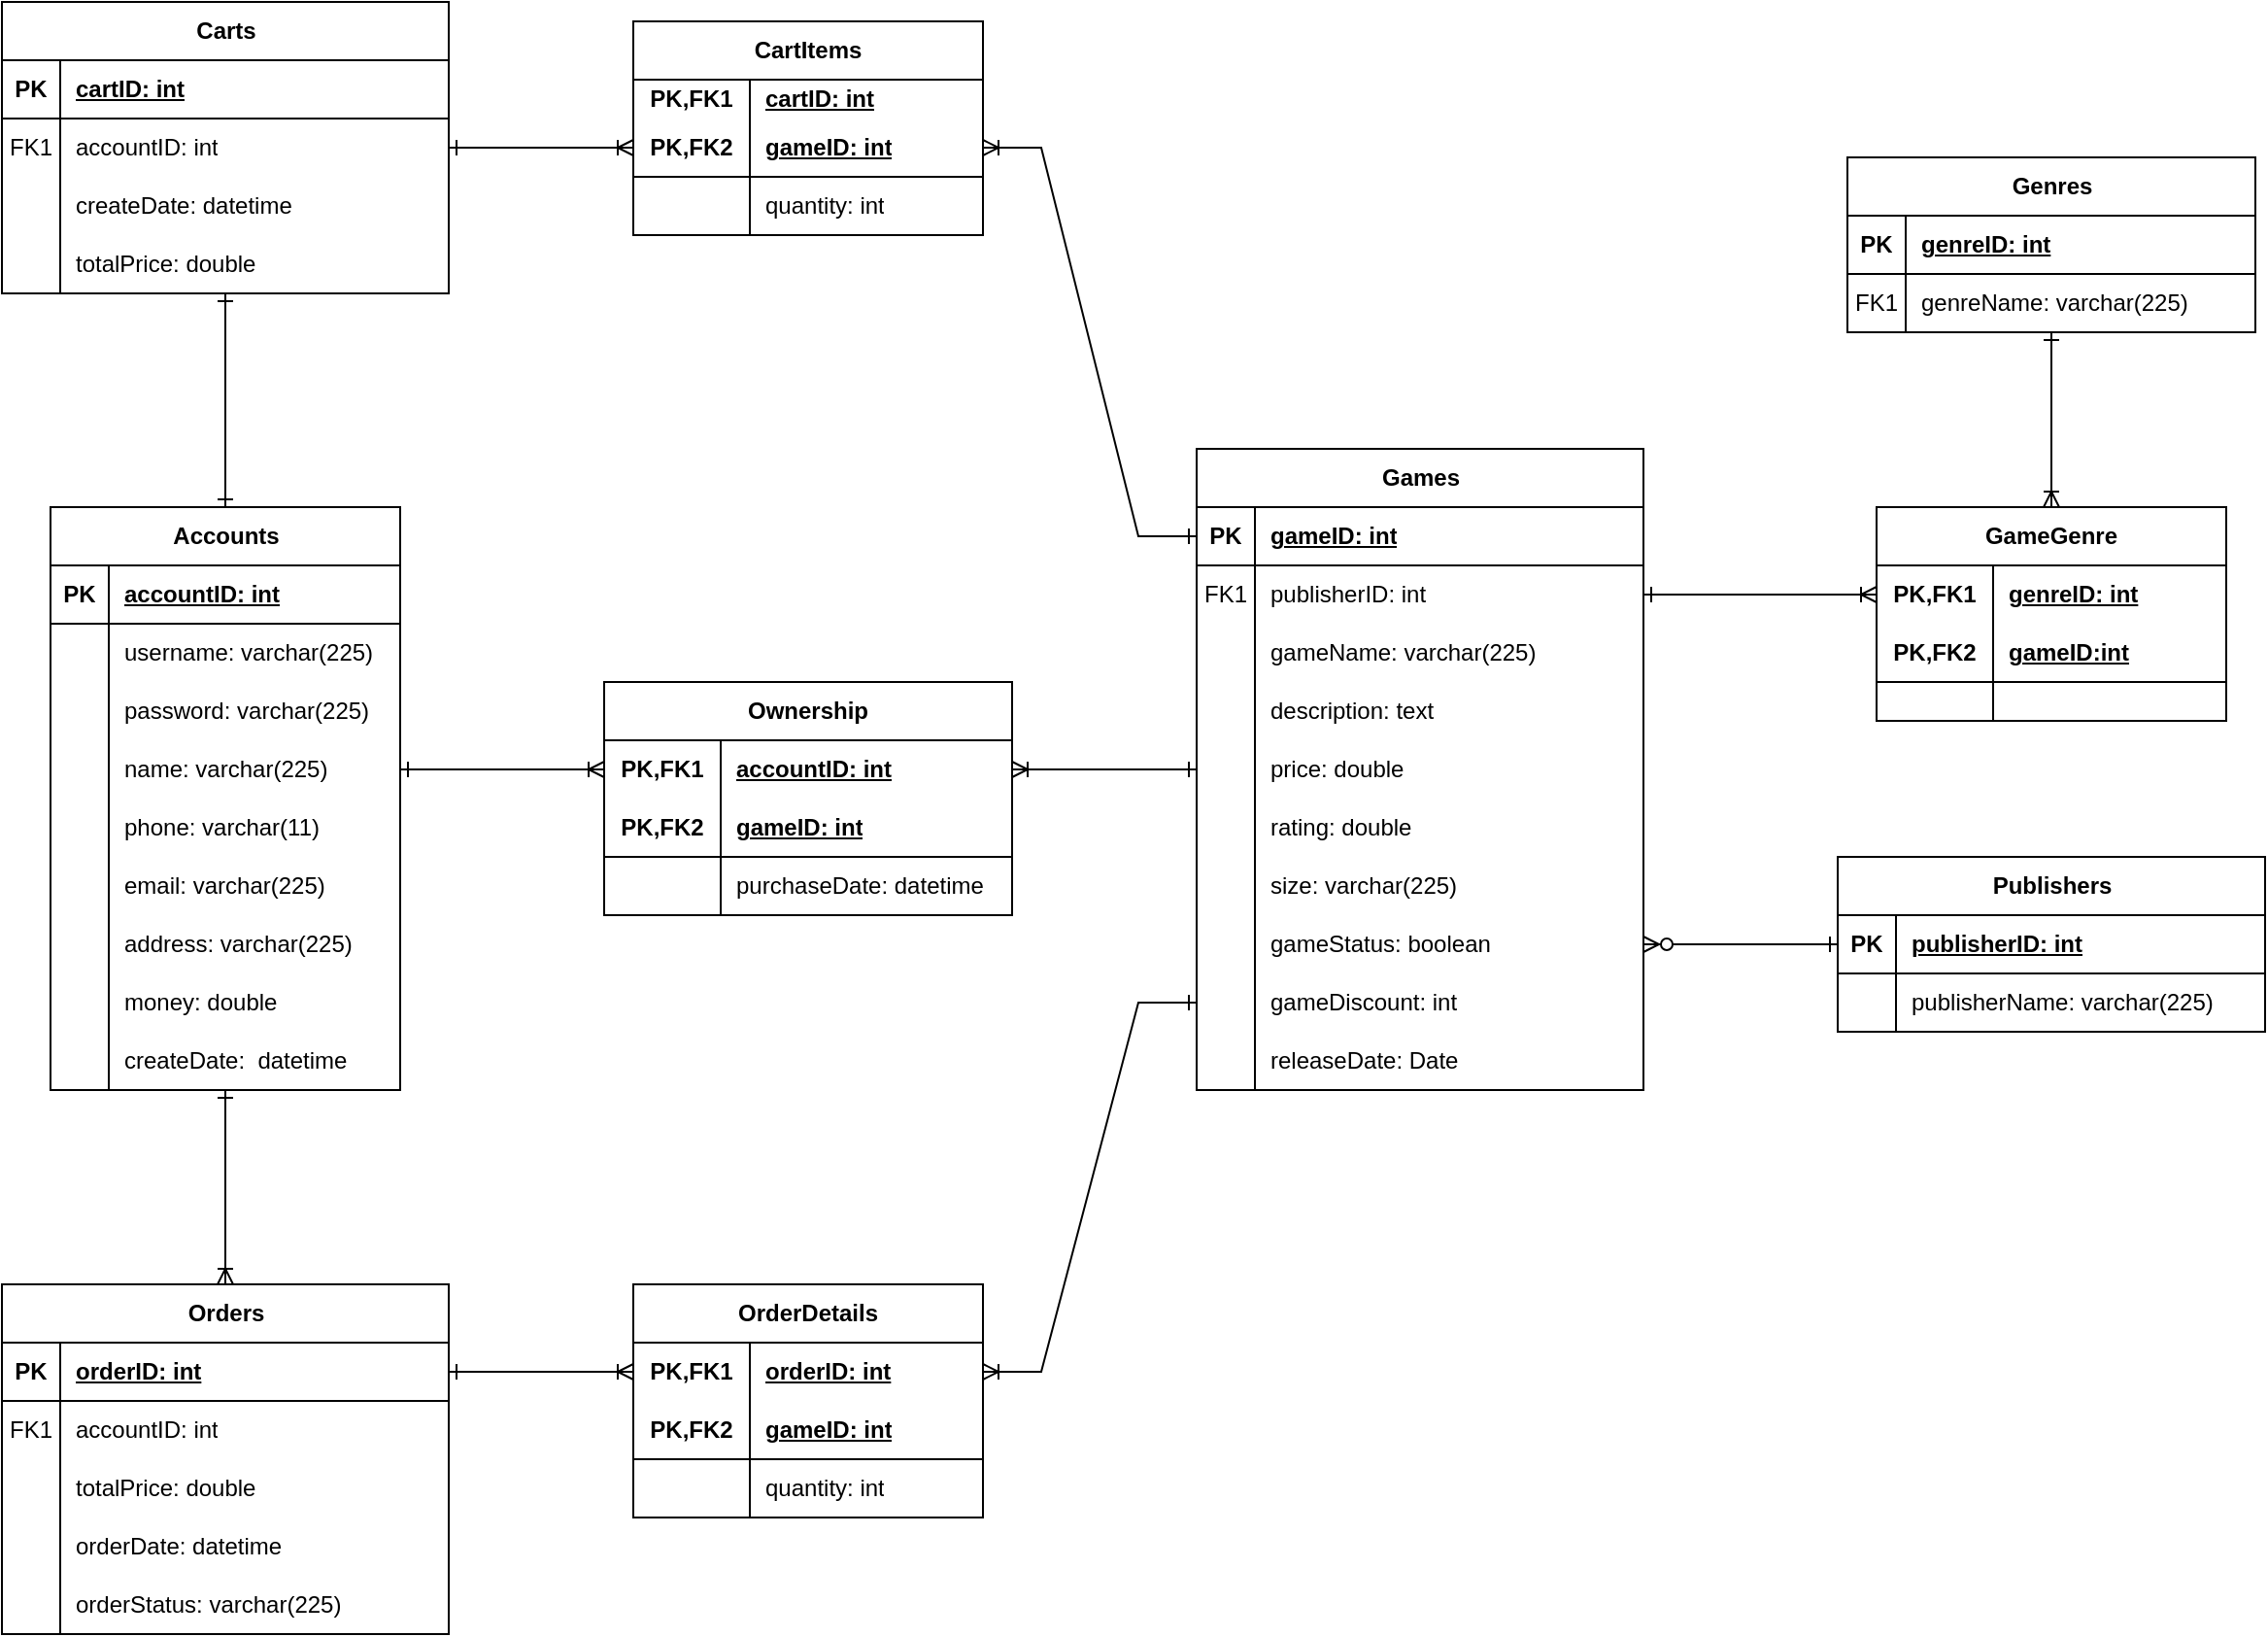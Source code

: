 <mxfile version="21.6.1" type="device">
  <diagram name="Page-1" id="ymamijG1H2zUphEsRwEc">
    <mxGraphModel dx="1548" dy="894" grid="1" gridSize="10" guides="1" tooltips="1" connect="1" arrows="1" fold="1" page="1" pageScale="1" pageWidth="1169" pageHeight="1654" math="0" shadow="0">
      <root>
        <mxCell id="0" />
        <mxCell id="1" parent="0" />
        <mxCell id="Oe0371s_DbOlGVlfWax1-1" value="Accounts" style="shape=table;startSize=30;container=1;collapsible=1;childLayout=tableLayout;fixedRows=1;rowLines=0;fontStyle=1;align=center;resizeLast=1;html=1;" vertex="1" parent="1">
          <mxGeometry x="27" y="667" width="180" height="300" as="geometry" />
        </mxCell>
        <mxCell id="Oe0371s_DbOlGVlfWax1-2" value="" style="shape=tableRow;horizontal=0;startSize=0;swimlaneHead=0;swimlaneBody=0;fillColor=none;collapsible=0;dropTarget=0;points=[[0,0.5],[1,0.5]];portConstraint=eastwest;top=0;left=0;right=0;bottom=1;" vertex="1" parent="Oe0371s_DbOlGVlfWax1-1">
          <mxGeometry y="30" width="180" height="30" as="geometry" />
        </mxCell>
        <mxCell id="Oe0371s_DbOlGVlfWax1-3" value="PK" style="shape=partialRectangle;connectable=0;fillColor=none;top=0;left=0;bottom=0;right=0;fontStyle=1;overflow=hidden;whiteSpace=wrap;html=1;" vertex="1" parent="Oe0371s_DbOlGVlfWax1-2">
          <mxGeometry width="30" height="30" as="geometry">
            <mxRectangle width="30" height="30" as="alternateBounds" />
          </mxGeometry>
        </mxCell>
        <mxCell id="Oe0371s_DbOlGVlfWax1-4" value="accountID: int" style="shape=partialRectangle;connectable=0;fillColor=none;top=0;left=0;bottom=0;right=0;align=left;spacingLeft=6;fontStyle=5;overflow=hidden;whiteSpace=wrap;html=1;" vertex="1" parent="Oe0371s_DbOlGVlfWax1-2">
          <mxGeometry x="30" width="150" height="30" as="geometry">
            <mxRectangle width="150" height="30" as="alternateBounds" />
          </mxGeometry>
        </mxCell>
        <mxCell id="Oe0371s_DbOlGVlfWax1-5" value="" style="shape=tableRow;horizontal=0;startSize=0;swimlaneHead=0;swimlaneBody=0;fillColor=none;collapsible=0;dropTarget=0;points=[[0,0.5],[1,0.5]];portConstraint=eastwest;top=0;left=0;right=0;bottom=0;" vertex="1" parent="Oe0371s_DbOlGVlfWax1-1">
          <mxGeometry y="60" width="180" height="30" as="geometry" />
        </mxCell>
        <mxCell id="Oe0371s_DbOlGVlfWax1-6" value="" style="shape=partialRectangle;connectable=0;fillColor=none;top=0;left=0;bottom=0;right=0;editable=1;overflow=hidden;whiteSpace=wrap;html=1;" vertex="1" parent="Oe0371s_DbOlGVlfWax1-5">
          <mxGeometry width="30" height="30" as="geometry">
            <mxRectangle width="30" height="30" as="alternateBounds" />
          </mxGeometry>
        </mxCell>
        <mxCell id="Oe0371s_DbOlGVlfWax1-7" value="username: varchar(225)" style="shape=partialRectangle;connectable=0;fillColor=none;top=0;left=0;bottom=0;right=0;align=left;spacingLeft=6;overflow=hidden;whiteSpace=wrap;html=1;" vertex="1" parent="Oe0371s_DbOlGVlfWax1-5">
          <mxGeometry x="30" width="150" height="30" as="geometry">
            <mxRectangle width="150" height="30" as="alternateBounds" />
          </mxGeometry>
        </mxCell>
        <mxCell id="Oe0371s_DbOlGVlfWax1-8" value="" style="shape=tableRow;horizontal=0;startSize=0;swimlaneHead=0;swimlaneBody=0;fillColor=none;collapsible=0;dropTarget=0;points=[[0,0.5],[1,0.5]];portConstraint=eastwest;top=0;left=0;right=0;bottom=0;" vertex="1" parent="Oe0371s_DbOlGVlfWax1-1">
          <mxGeometry y="90" width="180" height="30" as="geometry" />
        </mxCell>
        <mxCell id="Oe0371s_DbOlGVlfWax1-9" value="" style="shape=partialRectangle;connectable=0;fillColor=none;top=0;left=0;bottom=0;right=0;editable=1;overflow=hidden;whiteSpace=wrap;html=1;" vertex="1" parent="Oe0371s_DbOlGVlfWax1-8">
          <mxGeometry width="30" height="30" as="geometry">
            <mxRectangle width="30" height="30" as="alternateBounds" />
          </mxGeometry>
        </mxCell>
        <mxCell id="Oe0371s_DbOlGVlfWax1-10" value="password: varchar(225)" style="shape=partialRectangle;connectable=0;fillColor=none;top=0;left=0;bottom=0;right=0;align=left;spacingLeft=6;overflow=hidden;whiteSpace=wrap;html=1;" vertex="1" parent="Oe0371s_DbOlGVlfWax1-8">
          <mxGeometry x="30" width="150" height="30" as="geometry">
            <mxRectangle width="150" height="30" as="alternateBounds" />
          </mxGeometry>
        </mxCell>
        <mxCell id="Oe0371s_DbOlGVlfWax1-11" value="" style="shape=tableRow;horizontal=0;startSize=0;swimlaneHead=0;swimlaneBody=0;fillColor=none;collapsible=0;dropTarget=0;points=[[0,0.5],[1,0.5]];portConstraint=eastwest;top=0;left=0;right=0;bottom=0;" vertex="1" parent="Oe0371s_DbOlGVlfWax1-1">
          <mxGeometry y="120" width="180" height="30" as="geometry" />
        </mxCell>
        <mxCell id="Oe0371s_DbOlGVlfWax1-12" value="" style="shape=partialRectangle;connectable=0;fillColor=none;top=0;left=0;bottom=0;right=0;editable=1;overflow=hidden;whiteSpace=wrap;html=1;" vertex="1" parent="Oe0371s_DbOlGVlfWax1-11">
          <mxGeometry width="30" height="30" as="geometry">
            <mxRectangle width="30" height="30" as="alternateBounds" />
          </mxGeometry>
        </mxCell>
        <mxCell id="Oe0371s_DbOlGVlfWax1-13" value="name: varchar(225)" style="shape=partialRectangle;connectable=0;fillColor=none;top=0;left=0;bottom=0;right=0;align=left;spacingLeft=6;overflow=hidden;whiteSpace=wrap;html=1;" vertex="1" parent="Oe0371s_DbOlGVlfWax1-11">
          <mxGeometry x="30" width="150" height="30" as="geometry">
            <mxRectangle width="150" height="30" as="alternateBounds" />
          </mxGeometry>
        </mxCell>
        <mxCell id="Oe0371s_DbOlGVlfWax1-14" value="" style="shape=tableRow;horizontal=0;startSize=0;swimlaneHead=0;swimlaneBody=0;fillColor=none;collapsible=0;dropTarget=0;points=[[0,0.5],[1,0.5]];portConstraint=eastwest;top=0;left=0;right=0;bottom=0;" vertex="1" parent="Oe0371s_DbOlGVlfWax1-1">
          <mxGeometry y="150" width="180" height="30" as="geometry" />
        </mxCell>
        <mxCell id="Oe0371s_DbOlGVlfWax1-15" value="" style="shape=partialRectangle;connectable=0;fillColor=none;top=0;left=0;bottom=0;right=0;editable=1;overflow=hidden;whiteSpace=wrap;html=1;" vertex="1" parent="Oe0371s_DbOlGVlfWax1-14">
          <mxGeometry width="30" height="30" as="geometry">
            <mxRectangle width="30" height="30" as="alternateBounds" />
          </mxGeometry>
        </mxCell>
        <mxCell id="Oe0371s_DbOlGVlfWax1-16" value="phone: varchar(11)" style="shape=partialRectangle;connectable=0;fillColor=none;top=0;left=0;bottom=0;right=0;align=left;spacingLeft=6;overflow=hidden;whiteSpace=wrap;html=1;" vertex="1" parent="Oe0371s_DbOlGVlfWax1-14">
          <mxGeometry x="30" width="150" height="30" as="geometry">
            <mxRectangle width="150" height="30" as="alternateBounds" />
          </mxGeometry>
        </mxCell>
        <mxCell id="Oe0371s_DbOlGVlfWax1-17" value="" style="shape=tableRow;horizontal=0;startSize=0;swimlaneHead=0;swimlaneBody=0;fillColor=none;collapsible=0;dropTarget=0;points=[[0,0.5],[1,0.5]];portConstraint=eastwest;top=0;left=0;right=0;bottom=0;" vertex="1" parent="Oe0371s_DbOlGVlfWax1-1">
          <mxGeometry y="180" width="180" height="30" as="geometry" />
        </mxCell>
        <mxCell id="Oe0371s_DbOlGVlfWax1-18" value="" style="shape=partialRectangle;connectable=0;fillColor=none;top=0;left=0;bottom=0;right=0;editable=1;overflow=hidden;whiteSpace=wrap;html=1;" vertex="1" parent="Oe0371s_DbOlGVlfWax1-17">
          <mxGeometry width="30" height="30" as="geometry">
            <mxRectangle width="30" height="30" as="alternateBounds" />
          </mxGeometry>
        </mxCell>
        <mxCell id="Oe0371s_DbOlGVlfWax1-19" value="email: varchar(225)" style="shape=partialRectangle;connectable=0;fillColor=none;top=0;left=0;bottom=0;right=0;align=left;spacingLeft=6;overflow=hidden;whiteSpace=wrap;html=1;" vertex="1" parent="Oe0371s_DbOlGVlfWax1-17">
          <mxGeometry x="30" width="150" height="30" as="geometry">
            <mxRectangle width="150" height="30" as="alternateBounds" />
          </mxGeometry>
        </mxCell>
        <mxCell id="Oe0371s_DbOlGVlfWax1-20" value="" style="shape=tableRow;horizontal=0;startSize=0;swimlaneHead=0;swimlaneBody=0;fillColor=none;collapsible=0;dropTarget=0;points=[[0,0.5],[1,0.5]];portConstraint=eastwest;top=0;left=0;right=0;bottom=0;" vertex="1" parent="Oe0371s_DbOlGVlfWax1-1">
          <mxGeometry y="210" width="180" height="30" as="geometry" />
        </mxCell>
        <mxCell id="Oe0371s_DbOlGVlfWax1-21" value="" style="shape=partialRectangle;connectable=0;fillColor=none;top=0;left=0;bottom=0;right=0;editable=1;overflow=hidden;whiteSpace=wrap;html=1;" vertex="1" parent="Oe0371s_DbOlGVlfWax1-20">
          <mxGeometry width="30" height="30" as="geometry">
            <mxRectangle width="30" height="30" as="alternateBounds" />
          </mxGeometry>
        </mxCell>
        <mxCell id="Oe0371s_DbOlGVlfWax1-22" value="address: varchar(225)" style="shape=partialRectangle;connectable=0;fillColor=none;top=0;left=0;bottom=0;right=0;align=left;spacingLeft=6;overflow=hidden;whiteSpace=wrap;html=1;" vertex="1" parent="Oe0371s_DbOlGVlfWax1-20">
          <mxGeometry x="30" width="150" height="30" as="geometry">
            <mxRectangle width="150" height="30" as="alternateBounds" />
          </mxGeometry>
        </mxCell>
        <mxCell id="Oe0371s_DbOlGVlfWax1-23" value="" style="shape=tableRow;horizontal=0;startSize=0;swimlaneHead=0;swimlaneBody=0;fillColor=none;collapsible=0;dropTarget=0;points=[[0,0.5],[1,0.5]];portConstraint=eastwest;top=0;left=0;right=0;bottom=0;" vertex="1" parent="Oe0371s_DbOlGVlfWax1-1">
          <mxGeometry y="240" width="180" height="30" as="geometry" />
        </mxCell>
        <mxCell id="Oe0371s_DbOlGVlfWax1-24" value="" style="shape=partialRectangle;connectable=0;fillColor=none;top=0;left=0;bottom=0;right=0;editable=1;overflow=hidden;whiteSpace=wrap;html=1;" vertex="1" parent="Oe0371s_DbOlGVlfWax1-23">
          <mxGeometry width="30" height="30" as="geometry">
            <mxRectangle width="30" height="30" as="alternateBounds" />
          </mxGeometry>
        </mxCell>
        <mxCell id="Oe0371s_DbOlGVlfWax1-25" value="money: double" style="shape=partialRectangle;connectable=0;fillColor=none;top=0;left=0;bottom=0;right=0;align=left;spacingLeft=6;overflow=hidden;whiteSpace=wrap;html=1;" vertex="1" parent="Oe0371s_DbOlGVlfWax1-23">
          <mxGeometry x="30" width="150" height="30" as="geometry">
            <mxRectangle width="150" height="30" as="alternateBounds" />
          </mxGeometry>
        </mxCell>
        <mxCell id="Oe0371s_DbOlGVlfWax1-26" value="" style="shape=tableRow;horizontal=0;startSize=0;swimlaneHead=0;swimlaneBody=0;fillColor=none;collapsible=0;dropTarget=0;points=[[0,0.5],[1,0.5]];portConstraint=eastwest;top=0;left=0;right=0;bottom=0;" vertex="1" parent="Oe0371s_DbOlGVlfWax1-1">
          <mxGeometry y="270" width="180" height="30" as="geometry" />
        </mxCell>
        <mxCell id="Oe0371s_DbOlGVlfWax1-27" value="" style="shape=partialRectangle;connectable=0;fillColor=none;top=0;left=0;bottom=0;right=0;editable=1;overflow=hidden;whiteSpace=wrap;html=1;" vertex="1" parent="Oe0371s_DbOlGVlfWax1-26">
          <mxGeometry width="30" height="30" as="geometry">
            <mxRectangle width="30" height="30" as="alternateBounds" />
          </mxGeometry>
        </mxCell>
        <mxCell id="Oe0371s_DbOlGVlfWax1-28" value="createDate:&amp;nbsp; datetime" style="shape=partialRectangle;connectable=0;fillColor=none;top=0;left=0;bottom=0;right=0;align=left;spacingLeft=6;overflow=hidden;whiteSpace=wrap;html=1;" vertex="1" parent="Oe0371s_DbOlGVlfWax1-26">
          <mxGeometry x="30" width="150" height="30" as="geometry">
            <mxRectangle width="150" height="30" as="alternateBounds" />
          </mxGeometry>
        </mxCell>
        <mxCell id="Oe0371s_DbOlGVlfWax1-29" value="Orders" style="shape=table;startSize=30;container=1;collapsible=1;childLayout=tableLayout;fixedRows=1;rowLines=0;fontStyle=1;align=center;resizeLast=1;html=1;" vertex="1" parent="1">
          <mxGeometry x="2" y="1067" width="230" height="180" as="geometry" />
        </mxCell>
        <mxCell id="Oe0371s_DbOlGVlfWax1-30" value="" style="shape=tableRow;horizontal=0;startSize=0;swimlaneHead=0;swimlaneBody=0;fillColor=none;collapsible=0;dropTarget=0;points=[[0,0.5],[1,0.5]];portConstraint=eastwest;top=0;left=0;right=0;bottom=1;" vertex="1" parent="Oe0371s_DbOlGVlfWax1-29">
          <mxGeometry y="30" width="230" height="30" as="geometry" />
        </mxCell>
        <mxCell id="Oe0371s_DbOlGVlfWax1-31" value="PK" style="shape=partialRectangle;connectable=0;fillColor=none;top=0;left=0;bottom=0;right=0;fontStyle=1;overflow=hidden;whiteSpace=wrap;html=1;" vertex="1" parent="Oe0371s_DbOlGVlfWax1-30">
          <mxGeometry width="30" height="30" as="geometry">
            <mxRectangle width="30" height="30" as="alternateBounds" />
          </mxGeometry>
        </mxCell>
        <mxCell id="Oe0371s_DbOlGVlfWax1-32" value="orderID: int" style="shape=partialRectangle;connectable=0;fillColor=none;top=0;left=0;bottom=0;right=0;align=left;spacingLeft=6;fontStyle=5;overflow=hidden;whiteSpace=wrap;html=1;" vertex="1" parent="Oe0371s_DbOlGVlfWax1-30">
          <mxGeometry x="30" width="200" height="30" as="geometry">
            <mxRectangle width="200" height="30" as="alternateBounds" />
          </mxGeometry>
        </mxCell>
        <mxCell id="Oe0371s_DbOlGVlfWax1-33" value="" style="shape=tableRow;horizontal=0;startSize=0;swimlaneHead=0;swimlaneBody=0;fillColor=none;collapsible=0;dropTarget=0;points=[[0,0.5],[1,0.5]];portConstraint=eastwest;top=0;left=0;right=0;bottom=0;" vertex="1" parent="Oe0371s_DbOlGVlfWax1-29">
          <mxGeometry y="60" width="230" height="30" as="geometry" />
        </mxCell>
        <mxCell id="Oe0371s_DbOlGVlfWax1-34" value="FK1" style="shape=partialRectangle;connectable=0;fillColor=none;top=0;left=0;bottom=0;right=0;editable=1;overflow=hidden;whiteSpace=wrap;html=1;" vertex="1" parent="Oe0371s_DbOlGVlfWax1-33">
          <mxGeometry width="30" height="30" as="geometry">
            <mxRectangle width="30" height="30" as="alternateBounds" />
          </mxGeometry>
        </mxCell>
        <mxCell id="Oe0371s_DbOlGVlfWax1-35" value="accountID: int" style="shape=partialRectangle;connectable=0;fillColor=none;top=0;left=0;bottom=0;right=0;align=left;spacingLeft=6;overflow=hidden;whiteSpace=wrap;html=1;" vertex="1" parent="Oe0371s_DbOlGVlfWax1-33">
          <mxGeometry x="30" width="200" height="30" as="geometry">
            <mxRectangle width="200" height="30" as="alternateBounds" />
          </mxGeometry>
        </mxCell>
        <mxCell id="Oe0371s_DbOlGVlfWax1-36" value="" style="shape=tableRow;horizontal=0;startSize=0;swimlaneHead=0;swimlaneBody=0;fillColor=none;collapsible=0;dropTarget=0;points=[[0,0.5],[1,0.5]];portConstraint=eastwest;top=0;left=0;right=0;bottom=0;" vertex="1" parent="Oe0371s_DbOlGVlfWax1-29">
          <mxGeometry y="90" width="230" height="30" as="geometry" />
        </mxCell>
        <mxCell id="Oe0371s_DbOlGVlfWax1-37" value="" style="shape=partialRectangle;connectable=0;fillColor=none;top=0;left=0;bottom=0;right=0;editable=1;overflow=hidden;whiteSpace=wrap;html=1;" vertex="1" parent="Oe0371s_DbOlGVlfWax1-36">
          <mxGeometry width="30" height="30" as="geometry">
            <mxRectangle width="30" height="30" as="alternateBounds" />
          </mxGeometry>
        </mxCell>
        <mxCell id="Oe0371s_DbOlGVlfWax1-38" value="totalPrice: double" style="shape=partialRectangle;connectable=0;fillColor=none;top=0;left=0;bottom=0;right=0;align=left;spacingLeft=6;overflow=hidden;whiteSpace=wrap;html=1;" vertex="1" parent="Oe0371s_DbOlGVlfWax1-36">
          <mxGeometry x="30" width="200" height="30" as="geometry">
            <mxRectangle width="200" height="30" as="alternateBounds" />
          </mxGeometry>
        </mxCell>
        <mxCell id="Oe0371s_DbOlGVlfWax1-39" value="" style="shape=tableRow;horizontal=0;startSize=0;swimlaneHead=0;swimlaneBody=0;fillColor=none;collapsible=0;dropTarget=0;points=[[0,0.5],[1,0.5]];portConstraint=eastwest;top=0;left=0;right=0;bottom=0;" vertex="1" parent="Oe0371s_DbOlGVlfWax1-29">
          <mxGeometry y="120" width="230" height="30" as="geometry" />
        </mxCell>
        <mxCell id="Oe0371s_DbOlGVlfWax1-40" value="" style="shape=partialRectangle;connectable=0;fillColor=none;top=0;left=0;bottom=0;right=0;editable=1;overflow=hidden;whiteSpace=wrap;html=1;" vertex="1" parent="Oe0371s_DbOlGVlfWax1-39">
          <mxGeometry width="30" height="30" as="geometry">
            <mxRectangle width="30" height="30" as="alternateBounds" />
          </mxGeometry>
        </mxCell>
        <mxCell id="Oe0371s_DbOlGVlfWax1-41" value="orderDate: datetime" style="shape=partialRectangle;connectable=0;fillColor=none;top=0;left=0;bottom=0;right=0;align=left;spacingLeft=6;overflow=hidden;whiteSpace=wrap;html=1;" vertex="1" parent="Oe0371s_DbOlGVlfWax1-39">
          <mxGeometry x="30" width="200" height="30" as="geometry">
            <mxRectangle width="200" height="30" as="alternateBounds" />
          </mxGeometry>
        </mxCell>
        <mxCell id="Oe0371s_DbOlGVlfWax1-42" value="" style="shape=tableRow;horizontal=0;startSize=0;swimlaneHead=0;swimlaneBody=0;fillColor=none;collapsible=0;dropTarget=0;points=[[0,0.5],[1,0.5]];portConstraint=eastwest;top=0;left=0;right=0;bottom=0;" vertex="1" parent="Oe0371s_DbOlGVlfWax1-29">
          <mxGeometry y="150" width="230" height="30" as="geometry" />
        </mxCell>
        <mxCell id="Oe0371s_DbOlGVlfWax1-43" value="" style="shape=partialRectangle;connectable=0;fillColor=none;top=0;left=0;bottom=0;right=0;editable=1;overflow=hidden;whiteSpace=wrap;html=1;" vertex="1" parent="Oe0371s_DbOlGVlfWax1-42">
          <mxGeometry width="30" height="30" as="geometry">
            <mxRectangle width="30" height="30" as="alternateBounds" />
          </mxGeometry>
        </mxCell>
        <mxCell id="Oe0371s_DbOlGVlfWax1-44" value="orderStatus: varchar(225)" style="shape=partialRectangle;connectable=0;fillColor=none;top=0;left=0;bottom=0;right=0;align=left;spacingLeft=6;overflow=hidden;whiteSpace=wrap;html=1;" vertex="1" parent="Oe0371s_DbOlGVlfWax1-42">
          <mxGeometry x="30" width="200" height="30" as="geometry">
            <mxRectangle width="200" height="30" as="alternateBounds" />
          </mxGeometry>
        </mxCell>
        <mxCell id="Oe0371s_DbOlGVlfWax1-45" value="Games" style="shape=table;startSize=30;container=1;collapsible=1;childLayout=tableLayout;fixedRows=1;rowLines=0;fontStyle=1;align=center;resizeLast=1;html=1;" vertex="1" parent="1">
          <mxGeometry x="617" y="637" width="230" height="330" as="geometry" />
        </mxCell>
        <mxCell id="Oe0371s_DbOlGVlfWax1-46" value="" style="shape=tableRow;horizontal=0;startSize=0;swimlaneHead=0;swimlaneBody=0;fillColor=none;collapsible=0;dropTarget=0;points=[[0,0.5],[1,0.5]];portConstraint=eastwest;top=0;left=0;right=0;bottom=1;" vertex="1" parent="Oe0371s_DbOlGVlfWax1-45">
          <mxGeometry y="30" width="230" height="30" as="geometry" />
        </mxCell>
        <mxCell id="Oe0371s_DbOlGVlfWax1-47" value="PK" style="shape=partialRectangle;connectable=0;fillColor=none;top=0;left=0;bottom=0;right=0;fontStyle=1;overflow=hidden;whiteSpace=wrap;html=1;" vertex="1" parent="Oe0371s_DbOlGVlfWax1-46">
          <mxGeometry width="30" height="30" as="geometry">
            <mxRectangle width="30" height="30" as="alternateBounds" />
          </mxGeometry>
        </mxCell>
        <mxCell id="Oe0371s_DbOlGVlfWax1-48" value="gameID: int" style="shape=partialRectangle;connectable=0;fillColor=none;top=0;left=0;bottom=0;right=0;align=left;spacingLeft=6;fontStyle=5;overflow=hidden;whiteSpace=wrap;html=1;" vertex="1" parent="Oe0371s_DbOlGVlfWax1-46">
          <mxGeometry x="30" width="200" height="30" as="geometry">
            <mxRectangle width="200" height="30" as="alternateBounds" />
          </mxGeometry>
        </mxCell>
        <mxCell id="Oe0371s_DbOlGVlfWax1-49" value="" style="shape=tableRow;horizontal=0;startSize=0;swimlaneHead=0;swimlaneBody=0;fillColor=none;collapsible=0;dropTarget=0;points=[[0,0.5],[1,0.5]];portConstraint=eastwest;top=0;left=0;right=0;bottom=0;" vertex="1" parent="Oe0371s_DbOlGVlfWax1-45">
          <mxGeometry y="60" width="230" height="30" as="geometry" />
        </mxCell>
        <mxCell id="Oe0371s_DbOlGVlfWax1-50" value="FK1" style="shape=partialRectangle;connectable=0;fillColor=none;top=0;left=0;bottom=0;right=0;editable=1;overflow=hidden;whiteSpace=wrap;html=1;" vertex="1" parent="Oe0371s_DbOlGVlfWax1-49">
          <mxGeometry width="30" height="30" as="geometry">
            <mxRectangle width="30" height="30" as="alternateBounds" />
          </mxGeometry>
        </mxCell>
        <mxCell id="Oe0371s_DbOlGVlfWax1-51" value="publisherID: int" style="shape=partialRectangle;connectable=0;fillColor=none;top=0;left=0;bottom=0;right=0;align=left;spacingLeft=6;overflow=hidden;whiteSpace=wrap;html=1;" vertex="1" parent="Oe0371s_DbOlGVlfWax1-49">
          <mxGeometry x="30" width="200" height="30" as="geometry">
            <mxRectangle width="200" height="30" as="alternateBounds" />
          </mxGeometry>
        </mxCell>
        <mxCell id="Oe0371s_DbOlGVlfWax1-52" value="" style="shape=tableRow;horizontal=0;startSize=0;swimlaneHead=0;swimlaneBody=0;fillColor=none;collapsible=0;dropTarget=0;points=[[0,0.5],[1,0.5]];portConstraint=eastwest;top=0;left=0;right=0;bottom=0;" vertex="1" parent="Oe0371s_DbOlGVlfWax1-45">
          <mxGeometry y="90" width="230" height="30" as="geometry" />
        </mxCell>
        <mxCell id="Oe0371s_DbOlGVlfWax1-53" value="" style="shape=partialRectangle;connectable=0;fillColor=none;top=0;left=0;bottom=0;right=0;editable=1;overflow=hidden;whiteSpace=wrap;html=1;" vertex="1" parent="Oe0371s_DbOlGVlfWax1-52">
          <mxGeometry width="30" height="30" as="geometry">
            <mxRectangle width="30" height="30" as="alternateBounds" />
          </mxGeometry>
        </mxCell>
        <mxCell id="Oe0371s_DbOlGVlfWax1-54" value="gameName: varchar(225)" style="shape=partialRectangle;connectable=0;fillColor=none;top=0;left=0;bottom=0;right=0;align=left;spacingLeft=6;overflow=hidden;whiteSpace=wrap;html=1;" vertex="1" parent="Oe0371s_DbOlGVlfWax1-52">
          <mxGeometry x="30" width="200" height="30" as="geometry">
            <mxRectangle width="200" height="30" as="alternateBounds" />
          </mxGeometry>
        </mxCell>
        <mxCell id="Oe0371s_DbOlGVlfWax1-55" value="" style="shape=tableRow;horizontal=0;startSize=0;swimlaneHead=0;swimlaneBody=0;fillColor=none;collapsible=0;dropTarget=0;points=[[0,0.5],[1,0.5]];portConstraint=eastwest;top=0;left=0;right=0;bottom=0;" vertex="1" parent="Oe0371s_DbOlGVlfWax1-45">
          <mxGeometry y="120" width="230" height="30" as="geometry" />
        </mxCell>
        <mxCell id="Oe0371s_DbOlGVlfWax1-56" value="" style="shape=partialRectangle;connectable=0;fillColor=none;top=0;left=0;bottom=0;right=0;editable=1;overflow=hidden;whiteSpace=wrap;html=1;" vertex="1" parent="Oe0371s_DbOlGVlfWax1-55">
          <mxGeometry width="30" height="30" as="geometry">
            <mxRectangle width="30" height="30" as="alternateBounds" />
          </mxGeometry>
        </mxCell>
        <mxCell id="Oe0371s_DbOlGVlfWax1-57" value="description: text" style="shape=partialRectangle;connectable=0;fillColor=none;top=0;left=0;bottom=0;right=0;align=left;spacingLeft=6;overflow=hidden;whiteSpace=wrap;html=1;" vertex="1" parent="Oe0371s_DbOlGVlfWax1-55">
          <mxGeometry x="30" width="200" height="30" as="geometry">
            <mxRectangle width="200" height="30" as="alternateBounds" />
          </mxGeometry>
        </mxCell>
        <mxCell id="Oe0371s_DbOlGVlfWax1-58" value="" style="shape=tableRow;horizontal=0;startSize=0;swimlaneHead=0;swimlaneBody=0;fillColor=none;collapsible=0;dropTarget=0;points=[[0,0.5],[1,0.5]];portConstraint=eastwest;top=0;left=0;right=0;bottom=0;" vertex="1" parent="Oe0371s_DbOlGVlfWax1-45">
          <mxGeometry y="150" width="230" height="30" as="geometry" />
        </mxCell>
        <mxCell id="Oe0371s_DbOlGVlfWax1-59" value="" style="shape=partialRectangle;connectable=0;fillColor=none;top=0;left=0;bottom=0;right=0;editable=1;overflow=hidden;whiteSpace=wrap;html=1;" vertex="1" parent="Oe0371s_DbOlGVlfWax1-58">
          <mxGeometry width="30" height="30" as="geometry">
            <mxRectangle width="30" height="30" as="alternateBounds" />
          </mxGeometry>
        </mxCell>
        <mxCell id="Oe0371s_DbOlGVlfWax1-60" value="price: double" style="shape=partialRectangle;connectable=0;fillColor=none;top=0;left=0;bottom=0;right=0;align=left;spacingLeft=6;overflow=hidden;whiteSpace=wrap;html=1;" vertex="1" parent="Oe0371s_DbOlGVlfWax1-58">
          <mxGeometry x="30" width="200" height="30" as="geometry">
            <mxRectangle width="200" height="30" as="alternateBounds" />
          </mxGeometry>
        </mxCell>
        <mxCell id="Oe0371s_DbOlGVlfWax1-61" value="" style="shape=tableRow;horizontal=0;startSize=0;swimlaneHead=0;swimlaneBody=0;fillColor=none;collapsible=0;dropTarget=0;points=[[0,0.5],[1,0.5]];portConstraint=eastwest;top=0;left=0;right=0;bottom=0;" vertex="1" parent="Oe0371s_DbOlGVlfWax1-45">
          <mxGeometry y="180" width="230" height="30" as="geometry" />
        </mxCell>
        <mxCell id="Oe0371s_DbOlGVlfWax1-62" value="" style="shape=partialRectangle;connectable=0;fillColor=none;top=0;left=0;bottom=0;right=0;editable=1;overflow=hidden;whiteSpace=wrap;html=1;" vertex="1" parent="Oe0371s_DbOlGVlfWax1-61">
          <mxGeometry width="30" height="30" as="geometry">
            <mxRectangle width="30" height="30" as="alternateBounds" />
          </mxGeometry>
        </mxCell>
        <mxCell id="Oe0371s_DbOlGVlfWax1-63" value="rating: double" style="shape=partialRectangle;connectable=0;fillColor=none;top=0;left=0;bottom=0;right=0;align=left;spacingLeft=6;overflow=hidden;whiteSpace=wrap;html=1;" vertex="1" parent="Oe0371s_DbOlGVlfWax1-61">
          <mxGeometry x="30" width="200" height="30" as="geometry">
            <mxRectangle width="200" height="30" as="alternateBounds" />
          </mxGeometry>
        </mxCell>
        <mxCell id="Oe0371s_DbOlGVlfWax1-64" value="" style="shape=tableRow;horizontal=0;startSize=0;swimlaneHead=0;swimlaneBody=0;fillColor=none;collapsible=0;dropTarget=0;points=[[0,0.5],[1,0.5]];portConstraint=eastwest;top=0;left=0;right=0;bottom=0;" vertex="1" parent="Oe0371s_DbOlGVlfWax1-45">
          <mxGeometry y="210" width="230" height="30" as="geometry" />
        </mxCell>
        <mxCell id="Oe0371s_DbOlGVlfWax1-65" value="" style="shape=partialRectangle;connectable=0;fillColor=none;top=0;left=0;bottom=0;right=0;editable=1;overflow=hidden;whiteSpace=wrap;html=1;" vertex="1" parent="Oe0371s_DbOlGVlfWax1-64">
          <mxGeometry width="30" height="30" as="geometry">
            <mxRectangle width="30" height="30" as="alternateBounds" />
          </mxGeometry>
        </mxCell>
        <mxCell id="Oe0371s_DbOlGVlfWax1-66" value="size: varchar(225)" style="shape=partialRectangle;connectable=0;fillColor=none;top=0;left=0;bottom=0;right=0;align=left;spacingLeft=6;overflow=hidden;whiteSpace=wrap;html=1;" vertex="1" parent="Oe0371s_DbOlGVlfWax1-64">
          <mxGeometry x="30" width="200" height="30" as="geometry">
            <mxRectangle width="200" height="30" as="alternateBounds" />
          </mxGeometry>
        </mxCell>
        <mxCell id="Oe0371s_DbOlGVlfWax1-67" value="" style="shape=tableRow;horizontal=0;startSize=0;swimlaneHead=0;swimlaneBody=0;fillColor=none;collapsible=0;dropTarget=0;points=[[0,0.5],[1,0.5]];portConstraint=eastwest;top=0;left=0;right=0;bottom=0;" vertex="1" parent="Oe0371s_DbOlGVlfWax1-45">
          <mxGeometry y="240" width="230" height="30" as="geometry" />
        </mxCell>
        <mxCell id="Oe0371s_DbOlGVlfWax1-68" value="" style="shape=partialRectangle;connectable=0;fillColor=none;top=0;left=0;bottom=0;right=0;editable=1;overflow=hidden;whiteSpace=wrap;html=1;" vertex="1" parent="Oe0371s_DbOlGVlfWax1-67">
          <mxGeometry width="30" height="30" as="geometry">
            <mxRectangle width="30" height="30" as="alternateBounds" />
          </mxGeometry>
        </mxCell>
        <mxCell id="Oe0371s_DbOlGVlfWax1-69" value="gameStatus: boolean" style="shape=partialRectangle;connectable=0;fillColor=none;top=0;left=0;bottom=0;right=0;align=left;spacingLeft=6;overflow=hidden;whiteSpace=wrap;html=1;" vertex="1" parent="Oe0371s_DbOlGVlfWax1-67">
          <mxGeometry x="30" width="200" height="30" as="geometry">
            <mxRectangle width="200" height="30" as="alternateBounds" />
          </mxGeometry>
        </mxCell>
        <mxCell id="Oe0371s_DbOlGVlfWax1-70" value="" style="shape=tableRow;horizontal=0;startSize=0;swimlaneHead=0;swimlaneBody=0;fillColor=none;collapsible=0;dropTarget=0;points=[[0,0.5],[1,0.5]];portConstraint=eastwest;top=0;left=0;right=0;bottom=0;" vertex="1" parent="Oe0371s_DbOlGVlfWax1-45">
          <mxGeometry y="270" width="230" height="30" as="geometry" />
        </mxCell>
        <mxCell id="Oe0371s_DbOlGVlfWax1-71" value="" style="shape=partialRectangle;connectable=0;fillColor=none;top=0;left=0;bottom=0;right=0;editable=1;overflow=hidden;whiteSpace=wrap;html=1;" vertex="1" parent="Oe0371s_DbOlGVlfWax1-70">
          <mxGeometry width="30" height="30" as="geometry">
            <mxRectangle width="30" height="30" as="alternateBounds" />
          </mxGeometry>
        </mxCell>
        <mxCell id="Oe0371s_DbOlGVlfWax1-72" value="gameDiscount: int" style="shape=partialRectangle;connectable=0;fillColor=none;top=0;left=0;bottom=0;right=0;align=left;spacingLeft=6;overflow=hidden;whiteSpace=wrap;html=1;" vertex="1" parent="Oe0371s_DbOlGVlfWax1-70">
          <mxGeometry x="30" width="200" height="30" as="geometry">
            <mxRectangle width="200" height="30" as="alternateBounds" />
          </mxGeometry>
        </mxCell>
        <mxCell id="Oe0371s_DbOlGVlfWax1-73" value="" style="shape=tableRow;horizontal=0;startSize=0;swimlaneHead=0;swimlaneBody=0;fillColor=none;collapsible=0;dropTarget=0;points=[[0,0.5],[1,0.5]];portConstraint=eastwest;top=0;left=0;right=0;bottom=0;" vertex="1" parent="Oe0371s_DbOlGVlfWax1-45">
          <mxGeometry y="300" width="230" height="30" as="geometry" />
        </mxCell>
        <mxCell id="Oe0371s_DbOlGVlfWax1-74" value="" style="shape=partialRectangle;connectable=0;fillColor=none;top=0;left=0;bottom=0;right=0;editable=1;overflow=hidden;whiteSpace=wrap;html=1;" vertex="1" parent="Oe0371s_DbOlGVlfWax1-73">
          <mxGeometry width="30" height="30" as="geometry">
            <mxRectangle width="30" height="30" as="alternateBounds" />
          </mxGeometry>
        </mxCell>
        <mxCell id="Oe0371s_DbOlGVlfWax1-75" value="releaseDate: Date" style="shape=partialRectangle;connectable=0;fillColor=none;top=0;left=0;bottom=0;right=0;align=left;spacingLeft=6;overflow=hidden;whiteSpace=wrap;html=1;" vertex="1" parent="Oe0371s_DbOlGVlfWax1-73">
          <mxGeometry x="30" width="200" height="30" as="geometry">
            <mxRectangle width="200" height="30" as="alternateBounds" />
          </mxGeometry>
        </mxCell>
        <mxCell id="Oe0371s_DbOlGVlfWax1-76" value="Publishers" style="shape=table;startSize=30;container=1;collapsible=1;childLayout=tableLayout;fixedRows=1;rowLines=0;fontStyle=1;align=center;resizeLast=1;html=1;" vertex="1" parent="1">
          <mxGeometry x="947" y="847" width="220" height="90" as="geometry" />
        </mxCell>
        <mxCell id="Oe0371s_DbOlGVlfWax1-77" value="" style="shape=tableRow;horizontal=0;startSize=0;swimlaneHead=0;swimlaneBody=0;fillColor=none;collapsible=0;dropTarget=0;points=[[0,0.5],[1,0.5]];portConstraint=eastwest;top=0;left=0;right=0;bottom=1;" vertex="1" parent="Oe0371s_DbOlGVlfWax1-76">
          <mxGeometry y="30" width="220" height="30" as="geometry" />
        </mxCell>
        <mxCell id="Oe0371s_DbOlGVlfWax1-78" value="PK" style="shape=partialRectangle;connectable=0;fillColor=none;top=0;left=0;bottom=0;right=0;fontStyle=1;overflow=hidden;whiteSpace=wrap;html=1;" vertex="1" parent="Oe0371s_DbOlGVlfWax1-77">
          <mxGeometry width="30" height="30" as="geometry">
            <mxRectangle width="30" height="30" as="alternateBounds" />
          </mxGeometry>
        </mxCell>
        <mxCell id="Oe0371s_DbOlGVlfWax1-79" value="publisherID: int" style="shape=partialRectangle;connectable=0;fillColor=none;top=0;left=0;bottom=0;right=0;align=left;spacingLeft=6;fontStyle=5;overflow=hidden;whiteSpace=wrap;html=1;" vertex="1" parent="Oe0371s_DbOlGVlfWax1-77">
          <mxGeometry x="30" width="190" height="30" as="geometry">
            <mxRectangle width="190" height="30" as="alternateBounds" />
          </mxGeometry>
        </mxCell>
        <mxCell id="Oe0371s_DbOlGVlfWax1-80" value="" style="shape=tableRow;horizontal=0;startSize=0;swimlaneHead=0;swimlaneBody=0;fillColor=none;collapsible=0;dropTarget=0;points=[[0,0.5],[1,0.5]];portConstraint=eastwest;top=0;left=0;right=0;bottom=0;" vertex="1" parent="Oe0371s_DbOlGVlfWax1-76">
          <mxGeometry y="60" width="220" height="30" as="geometry" />
        </mxCell>
        <mxCell id="Oe0371s_DbOlGVlfWax1-81" value="" style="shape=partialRectangle;connectable=0;fillColor=none;top=0;left=0;bottom=0;right=0;editable=1;overflow=hidden;whiteSpace=wrap;html=1;" vertex="1" parent="Oe0371s_DbOlGVlfWax1-80">
          <mxGeometry width="30" height="30" as="geometry">
            <mxRectangle width="30" height="30" as="alternateBounds" />
          </mxGeometry>
        </mxCell>
        <mxCell id="Oe0371s_DbOlGVlfWax1-82" value="publisherName: varchar(225)" style="shape=partialRectangle;connectable=0;fillColor=none;top=0;left=0;bottom=0;right=0;align=left;spacingLeft=6;overflow=hidden;whiteSpace=wrap;html=1;" vertex="1" parent="Oe0371s_DbOlGVlfWax1-80">
          <mxGeometry x="30" width="190" height="30" as="geometry">
            <mxRectangle width="190" height="30" as="alternateBounds" />
          </mxGeometry>
        </mxCell>
        <mxCell id="Oe0371s_DbOlGVlfWax1-83" value="GameGenre" style="shape=table;startSize=30;container=1;collapsible=1;childLayout=tableLayout;fixedRows=1;rowLines=0;fontStyle=1;align=center;resizeLast=1;html=1;whiteSpace=wrap;" vertex="1" parent="1">
          <mxGeometry x="967" y="667" width="180" height="110" as="geometry" />
        </mxCell>
        <mxCell id="Oe0371s_DbOlGVlfWax1-84" value="" style="shape=tableRow;horizontal=0;startSize=0;swimlaneHead=0;swimlaneBody=0;fillColor=none;collapsible=0;dropTarget=0;points=[[0,0.5],[1,0.5]];portConstraint=eastwest;top=0;left=0;right=0;bottom=0;html=1;" vertex="1" parent="Oe0371s_DbOlGVlfWax1-83">
          <mxGeometry y="30" width="180" height="30" as="geometry" />
        </mxCell>
        <mxCell id="Oe0371s_DbOlGVlfWax1-85" value="PK,FK1" style="shape=partialRectangle;connectable=0;fillColor=none;top=0;left=0;bottom=0;right=0;fontStyle=1;overflow=hidden;html=1;whiteSpace=wrap;" vertex="1" parent="Oe0371s_DbOlGVlfWax1-84">
          <mxGeometry width="60" height="30" as="geometry">
            <mxRectangle width="60" height="30" as="alternateBounds" />
          </mxGeometry>
        </mxCell>
        <mxCell id="Oe0371s_DbOlGVlfWax1-86" value="genreID: int" style="shape=partialRectangle;connectable=0;fillColor=none;top=0;left=0;bottom=0;right=0;align=left;spacingLeft=6;fontStyle=5;overflow=hidden;html=1;whiteSpace=wrap;" vertex="1" parent="Oe0371s_DbOlGVlfWax1-84">
          <mxGeometry x="60" width="120" height="30" as="geometry">
            <mxRectangle width="120" height="30" as="alternateBounds" />
          </mxGeometry>
        </mxCell>
        <mxCell id="Oe0371s_DbOlGVlfWax1-87" value="" style="shape=tableRow;horizontal=0;startSize=0;swimlaneHead=0;swimlaneBody=0;fillColor=none;collapsible=0;dropTarget=0;points=[[0,0.5],[1,0.5]];portConstraint=eastwest;top=0;left=0;right=0;bottom=1;html=1;" vertex="1" parent="Oe0371s_DbOlGVlfWax1-83">
          <mxGeometry y="60" width="180" height="30" as="geometry" />
        </mxCell>
        <mxCell id="Oe0371s_DbOlGVlfWax1-88" value="PK,FK2" style="shape=partialRectangle;connectable=0;fillColor=none;top=0;left=0;bottom=0;right=0;fontStyle=1;overflow=hidden;html=1;whiteSpace=wrap;" vertex="1" parent="Oe0371s_DbOlGVlfWax1-87">
          <mxGeometry width="60" height="30" as="geometry">
            <mxRectangle width="60" height="30" as="alternateBounds" />
          </mxGeometry>
        </mxCell>
        <mxCell id="Oe0371s_DbOlGVlfWax1-89" value="gameID:int" style="shape=partialRectangle;connectable=0;fillColor=none;top=0;left=0;bottom=0;right=0;align=left;spacingLeft=6;fontStyle=5;overflow=hidden;html=1;whiteSpace=wrap;" vertex="1" parent="Oe0371s_DbOlGVlfWax1-87">
          <mxGeometry x="60" width="120" height="30" as="geometry">
            <mxRectangle width="120" height="30" as="alternateBounds" />
          </mxGeometry>
        </mxCell>
        <mxCell id="Oe0371s_DbOlGVlfWax1-90" value="" style="shape=tableRow;horizontal=0;startSize=0;swimlaneHead=0;swimlaneBody=0;fillColor=none;collapsible=0;dropTarget=0;points=[[0,0.5],[1,0.5]];portConstraint=eastwest;top=0;left=0;right=0;bottom=0;html=1;" vertex="1" parent="Oe0371s_DbOlGVlfWax1-83">
          <mxGeometry y="90" width="180" height="20" as="geometry" />
        </mxCell>
        <mxCell id="Oe0371s_DbOlGVlfWax1-91" value="" style="shape=partialRectangle;connectable=0;fillColor=none;top=0;left=0;bottom=0;right=0;editable=1;overflow=hidden;html=1;whiteSpace=wrap;" vertex="1" parent="Oe0371s_DbOlGVlfWax1-90">
          <mxGeometry width="60" height="20" as="geometry">
            <mxRectangle width="60" height="20" as="alternateBounds" />
          </mxGeometry>
        </mxCell>
        <mxCell id="Oe0371s_DbOlGVlfWax1-92" value="" style="shape=partialRectangle;connectable=0;fillColor=none;top=0;left=0;bottom=0;right=0;align=left;spacingLeft=6;overflow=hidden;html=1;whiteSpace=wrap;" vertex="1" parent="Oe0371s_DbOlGVlfWax1-90">
          <mxGeometry x="60" width="120" height="20" as="geometry">
            <mxRectangle width="120" height="20" as="alternateBounds" />
          </mxGeometry>
        </mxCell>
        <mxCell id="Oe0371s_DbOlGVlfWax1-93" value="Genres" style="shape=table;startSize=30;container=1;collapsible=1;childLayout=tableLayout;fixedRows=1;rowLines=0;fontStyle=1;align=center;resizeLast=1;html=1;" vertex="1" parent="1">
          <mxGeometry x="952" y="487" width="210" height="90" as="geometry" />
        </mxCell>
        <mxCell id="Oe0371s_DbOlGVlfWax1-94" value="" style="shape=tableRow;horizontal=0;startSize=0;swimlaneHead=0;swimlaneBody=0;fillColor=none;collapsible=0;dropTarget=0;points=[[0,0.5],[1,0.5]];portConstraint=eastwest;top=0;left=0;right=0;bottom=1;" vertex="1" parent="Oe0371s_DbOlGVlfWax1-93">
          <mxGeometry y="30" width="210" height="30" as="geometry" />
        </mxCell>
        <mxCell id="Oe0371s_DbOlGVlfWax1-95" value="PK" style="shape=partialRectangle;connectable=0;fillColor=none;top=0;left=0;bottom=0;right=0;fontStyle=1;overflow=hidden;whiteSpace=wrap;html=1;" vertex="1" parent="Oe0371s_DbOlGVlfWax1-94">
          <mxGeometry width="30" height="30" as="geometry">
            <mxRectangle width="30" height="30" as="alternateBounds" />
          </mxGeometry>
        </mxCell>
        <mxCell id="Oe0371s_DbOlGVlfWax1-96" value="genreID: int" style="shape=partialRectangle;connectable=0;fillColor=none;top=0;left=0;bottom=0;right=0;align=left;spacingLeft=6;fontStyle=5;overflow=hidden;whiteSpace=wrap;html=1;" vertex="1" parent="Oe0371s_DbOlGVlfWax1-94">
          <mxGeometry x="30" width="180" height="30" as="geometry">
            <mxRectangle width="180" height="30" as="alternateBounds" />
          </mxGeometry>
        </mxCell>
        <mxCell id="Oe0371s_DbOlGVlfWax1-97" value="" style="shape=tableRow;horizontal=0;startSize=0;swimlaneHead=0;swimlaneBody=0;fillColor=none;collapsible=0;dropTarget=0;points=[[0,0.5],[1,0.5]];portConstraint=eastwest;top=0;left=0;right=0;bottom=0;" vertex="1" parent="Oe0371s_DbOlGVlfWax1-93">
          <mxGeometry y="60" width="210" height="30" as="geometry" />
        </mxCell>
        <mxCell id="Oe0371s_DbOlGVlfWax1-98" value="FK1" style="shape=partialRectangle;connectable=0;fillColor=none;top=0;left=0;bottom=0;right=0;editable=1;overflow=hidden;whiteSpace=wrap;html=1;" vertex="1" parent="Oe0371s_DbOlGVlfWax1-97">
          <mxGeometry width="30" height="30" as="geometry">
            <mxRectangle width="30" height="30" as="alternateBounds" />
          </mxGeometry>
        </mxCell>
        <mxCell id="Oe0371s_DbOlGVlfWax1-99" value="genreName: varchar(225)" style="shape=partialRectangle;connectable=0;fillColor=none;top=0;left=0;bottom=0;right=0;align=left;spacingLeft=6;overflow=hidden;whiteSpace=wrap;html=1;" vertex="1" parent="Oe0371s_DbOlGVlfWax1-97">
          <mxGeometry x="30" width="180" height="30" as="geometry">
            <mxRectangle width="180" height="30" as="alternateBounds" />
          </mxGeometry>
        </mxCell>
        <mxCell id="Oe0371s_DbOlGVlfWax1-100" value="" style="fontSize=12;html=1;endArrow=ERzeroToMany;endFill=1;rounded=0;startArrow=ERone;startFill=0;exitX=0;exitY=0.5;exitDx=0;exitDy=0;entryX=1;entryY=0.5;entryDx=0;entryDy=0;edgeStyle=entityRelationEdgeStyle;" edge="1" parent="1" source="Oe0371s_DbOlGVlfWax1-77" target="Oe0371s_DbOlGVlfWax1-67">
          <mxGeometry width="100" height="100" relative="1" as="geometry">
            <mxPoint x="1019.0" y="787" as="sourcePoint" />
            <mxPoint x="929" y="787.19" as="targetPoint" />
          </mxGeometry>
        </mxCell>
        <mxCell id="Oe0371s_DbOlGVlfWax1-101" value="" style="fontSize=12;html=1;endArrow=ERoneToMany;endFill=0;rounded=0;startArrow=ERone;startFill=0;entryX=0;entryY=0.5;entryDx=0;entryDy=0;exitX=1;exitY=0.5;exitDx=0;exitDy=0;edgeStyle=entityRelationEdgeStyle;" edge="1" parent="1" source="Oe0371s_DbOlGVlfWax1-49" target="Oe0371s_DbOlGVlfWax1-84">
          <mxGeometry width="100" height="100" relative="1" as="geometry">
            <mxPoint x="989" y="737" as="sourcePoint" />
            <mxPoint x="1235.04" y="612.56" as="targetPoint" />
          </mxGeometry>
        </mxCell>
        <mxCell id="Oe0371s_DbOlGVlfWax1-102" value="" style="fontSize=12;html=1;endArrow=ERoneToMany;endFill=0;rounded=0;startArrow=ERone;startFill=0;entryX=0.5;entryY=0;entryDx=0;entryDy=0;" edge="1" parent="1" source="Oe0371s_DbOlGVlfWax1-97" target="Oe0371s_DbOlGVlfWax1-83">
          <mxGeometry width="100" height="100" relative="1" as="geometry">
            <mxPoint x="1304" y="757" as="sourcePoint" />
            <mxPoint x="1104" y="887" as="targetPoint" />
          </mxGeometry>
        </mxCell>
        <mxCell id="Oe0371s_DbOlGVlfWax1-103" value="Carts" style="shape=table;startSize=30;container=1;collapsible=1;childLayout=tableLayout;fixedRows=1;rowLines=0;fontStyle=1;align=center;resizeLast=1;html=1;" vertex="1" parent="1">
          <mxGeometry x="2" y="407" width="230" height="150" as="geometry" />
        </mxCell>
        <mxCell id="Oe0371s_DbOlGVlfWax1-104" value="" style="shape=tableRow;horizontal=0;startSize=0;swimlaneHead=0;swimlaneBody=0;fillColor=none;collapsible=0;dropTarget=0;points=[[0,0.5],[1,0.5]];portConstraint=eastwest;top=0;left=0;right=0;bottom=1;" vertex="1" parent="Oe0371s_DbOlGVlfWax1-103">
          <mxGeometry y="30" width="230" height="30" as="geometry" />
        </mxCell>
        <mxCell id="Oe0371s_DbOlGVlfWax1-105" value="PK" style="shape=partialRectangle;connectable=0;fillColor=none;top=0;left=0;bottom=0;right=0;fontStyle=1;overflow=hidden;whiteSpace=wrap;html=1;" vertex="1" parent="Oe0371s_DbOlGVlfWax1-104">
          <mxGeometry width="30" height="30" as="geometry">
            <mxRectangle width="30" height="30" as="alternateBounds" />
          </mxGeometry>
        </mxCell>
        <mxCell id="Oe0371s_DbOlGVlfWax1-106" value="cartID: int" style="shape=partialRectangle;connectable=0;fillColor=none;top=0;left=0;bottom=0;right=0;align=left;spacingLeft=6;fontStyle=5;overflow=hidden;whiteSpace=wrap;html=1;" vertex="1" parent="Oe0371s_DbOlGVlfWax1-104">
          <mxGeometry x="30" width="200" height="30" as="geometry">
            <mxRectangle width="200" height="30" as="alternateBounds" />
          </mxGeometry>
        </mxCell>
        <mxCell id="Oe0371s_DbOlGVlfWax1-107" value="" style="shape=tableRow;horizontal=0;startSize=0;swimlaneHead=0;swimlaneBody=0;fillColor=none;collapsible=0;dropTarget=0;points=[[0,0.5],[1,0.5]];portConstraint=eastwest;top=0;left=0;right=0;bottom=0;" vertex="1" parent="Oe0371s_DbOlGVlfWax1-103">
          <mxGeometry y="60" width="230" height="30" as="geometry" />
        </mxCell>
        <mxCell id="Oe0371s_DbOlGVlfWax1-108" value="FK1" style="shape=partialRectangle;connectable=0;fillColor=none;top=0;left=0;bottom=0;right=0;editable=1;overflow=hidden;whiteSpace=wrap;html=1;" vertex="1" parent="Oe0371s_DbOlGVlfWax1-107">
          <mxGeometry width="30" height="30" as="geometry">
            <mxRectangle width="30" height="30" as="alternateBounds" />
          </mxGeometry>
        </mxCell>
        <mxCell id="Oe0371s_DbOlGVlfWax1-109" value="accountID: int" style="shape=partialRectangle;connectable=0;fillColor=none;top=0;left=0;bottom=0;right=0;align=left;spacingLeft=6;overflow=hidden;whiteSpace=wrap;html=1;" vertex="1" parent="Oe0371s_DbOlGVlfWax1-107">
          <mxGeometry x="30" width="200" height="30" as="geometry">
            <mxRectangle width="200" height="30" as="alternateBounds" />
          </mxGeometry>
        </mxCell>
        <mxCell id="Oe0371s_DbOlGVlfWax1-110" value="" style="shape=tableRow;horizontal=0;startSize=0;swimlaneHead=0;swimlaneBody=0;fillColor=none;collapsible=0;dropTarget=0;points=[[0,0.5],[1,0.5]];portConstraint=eastwest;top=0;left=0;right=0;bottom=0;" vertex="1" parent="Oe0371s_DbOlGVlfWax1-103">
          <mxGeometry y="90" width="230" height="30" as="geometry" />
        </mxCell>
        <mxCell id="Oe0371s_DbOlGVlfWax1-111" value="" style="shape=partialRectangle;connectable=0;fillColor=none;top=0;left=0;bottom=0;right=0;editable=1;overflow=hidden;whiteSpace=wrap;html=1;" vertex="1" parent="Oe0371s_DbOlGVlfWax1-110">
          <mxGeometry width="30" height="30" as="geometry">
            <mxRectangle width="30" height="30" as="alternateBounds" />
          </mxGeometry>
        </mxCell>
        <mxCell id="Oe0371s_DbOlGVlfWax1-112" value="createDate: datetime" style="shape=partialRectangle;connectable=0;fillColor=none;top=0;left=0;bottom=0;right=0;align=left;spacingLeft=6;overflow=hidden;whiteSpace=wrap;html=1;" vertex="1" parent="Oe0371s_DbOlGVlfWax1-110">
          <mxGeometry x="30" width="200" height="30" as="geometry">
            <mxRectangle width="200" height="30" as="alternateBounds" />
          </mxGeometry>
        </mxCell>
        <mxCell id="Oe0371s_DbOlGVlfWax1-113" value="" style="shape=tableRow;horizontal=0;startSize=0;swimlaneHead=0;swimlaneBody=0;fillColor=none;collapsible=0;dropTarget=0;points=[[0,0.5],[1,0.5]];portConstraint=eastwest;top=0;left=0;right=0;bottom=0;" vertex="1" parent="Oe0371s_DbOlGVlfWax1-103">
          <mxGeometry y="120" width="230" height="30" as="geometry" />
        </mxCell>
        <mxCell id="Oe0371s_DbOlGVlfWax1-114" value="" style="shape=partialRectangle;connectable=0;fillColor=none;top=0;left=0;bottom=0;right=0;editable=1;overflow=hidden;whiteSpace=wrap;html=1;" vertex="1" parent="Oe0371s_DbOlGVlfWax1-113">
          <mxGeometry width="30" height="30" as="geometry">
            <mxRectangle width="30" height="30" as="alternateBounds" />
          </mxGeometry>
        </mxCell>
        <mxCell id="Oe0371s_DbOlGVlfWax1-115" value="totalPrice: double" style="shape=partialRectangle;connectable=0;fillColor=none;top=0;left=0;bottom=0;right=0;align=left;spacingLeft=6;overflow=hidden;whiteSpace=wrap;html=1;" vertex="1" parent="Oe0371s_DbOlGVlfWax1-113">
          <mxGeometry x="30" width="200" height="30" as="geometry">
            <mxRectangle width="200" height="30" as="alternateBounds" />
          </mxGeometry>
        </mxCell>
        <mxCell id="Oe0371s_DbOlGVlfWax1-116" value="" style="fontSize=12;html=1;endArrow=ERoneToMany;endFill=0;rounded=0;startArrow=ERone;startFill=0;entryX=1;entryY=0.5;entryDx=0;entryDy=0;exitX=0;exitY=0.5;exitDx=0;exitDy=0;" edge="1" parent="1" source="Oe0371s_DbOlGVlfWax1-58" target="Oe0371s_DbOlGVlfWax1-138">
          <mxGeometry width="100" height="100" relative="1" as="geometry">
            <mxPoint x="557" y="897" as="sourcePoint" />
            <mxPoint x="617" y="667" as="targetPoint" />
          </mxGeometry>
        </mxCell>
        <mxCell id="Oe0371s_DbOlGVlfWax1-117" value="CartItems" style="shape=table;startSize=30;container=1;collapsible=1;childLayout=tableLayout;fixedRows=1;rowLines=0;fontStyle=1;align=center;resizeLast=1;html=1;whiteSpace=wrap;" vertex="1" parent="1">
          <mxGeometry x="327" y="417" width="180" height="110" as="geometry" />
        </mxCell>
        <mxCell id="Oe0371s_DbOlGVlfWax1-118" value="" style="shape=tableRow;horizontal=0;startSize=0;swimlaneHead=0;swimlaneBody=0;fillColor=none;collapsible=0;dropTarget=0;points=[[0,0.5],[1,0.5]];portConstraint=eastwest;top=0;left=0;right=0;bottom=0;html=1;" vertex="1" parent="Oe0371s_DbOlGVlfWax1-117">
          <mxGeometry y="30" width="180" height="20" as="geometry" />
        </mxCell>
        <mxCell id="Oe0371s_DbOlGVlfWax1-119" value="PK,FK1" style="shape=partialRectangle;connectable=0;fillColor=none;top=0;left=0;bottom=0;right=0;fontStyle=1;overflow=hidden;html=1;whiteSpace=wrap;" vertex="1" parent="Oe0371s_DbOlGVlfWax1-118">
          <mxGeometry width="60" height="20" as="geometry">
            <mxRectangle width="60" height="20" as="alternateBounds" />
          </mxGeometry>
        </mxCell>
        <mxCell id="Oe0371s_DbOlGVlfWax1-120" value="cartID: int" style="shape=partialRectangle;connectable=0;fillColor=none;top=0;left=0;bottom=0;right=0;align=left;spacingLeft=6;fontStyle=5;overflow=hidden;html=1;whiteSpace=wrap;" vertex="1" parent="Oe0371s_DbOlGVlfWax1-118">
          <mxGeometry x="60" width="120" height="20" as="geometry">
            <mxRectangle width="120" height="20" as="alternateBounds" />
          </mxGeometry>
        </mxCell>
        <mxCell id="Oe0371s_DbOlGVlfWax1-121" value="" style="shape=tableRow;horizontal=0;startSize=0;swimlaneHead=0;swimlaneBody=0;fillColor=none;collapsible=0;dropTarget=0;points=[[0,0.5],[1,0.5]];portConstraint=eastwest;top=0;left=0;right=0;bottom=1;html=1;" vertex="1" parent="Oe0371s_DbOlGVlfWax1-117">
          <mxGeometry y="50" width="180" height="30" as="geometry" />
        </mxCell>
        <mxCell id="Oe0371s_DbOlGVlfWax1-122" value="PK,FK2" style="shape=partialRectangle;connectable=0;fillColor=none;top=0;left=0;bottom=0;right=0;fontStyle=1;overflow=hidden;html=1;whiteSpace=wrap;" vertex="1" parent="Oe0371s_DbOlGVlfWax1-121">
          <mxGeometry width="60" height="30" as="geometry">
            <mxRectangle width="60" height="30" as="alternateBounds" />
          </mxGeometry>
        </mxCell>
        <mxCell id="Oe0371s_DbOlGVlfWax1-123" value="gameID: int" style="shape=partialRectangle;connectable=0;fillColor=none;top=0;left=0;bottom=0;right=0;align=left;spacingLeft=6;fontStyle=5;overflow=hidden;html=1;whiteSpace=wrap;" vertex="1" parent="Oe0371s_DbOlGVlfWax1-121">
          <mxGeometry x="60" width="120" height="30" as="geometry">
            <mxRectangle width="120" height="30" as="alternateBounds" />
          </mxGeometry>
        </mxCell>
        <mxCell id="Oe0371s_DbOlGVlfWax1-124" value="" style="shape=tableRow;horizontal=0;startSize=0;swimlaneHead=0;swimlaneBody=0;fillColor=none;collapsible=0;dropTarget=0;points=[[0,0.5],[1,0.5]];portConstraint=eastwest;top=0;left=0;right=0;bottom=0;html=1;" vertex="1" parent="Oe0371s_DbOlGVlfWax1-117">
          <mxGeometry y="80" width="180" height="30" as="geometry" />
        </mxCell>
        <mxCell id="Oe0371s_DbOlGVlfWax1-125" value="" style="shape=partialRectangle;connectable=0;fillColor=none;top=0;left=0;bottom=0;right=0;editable=1;overflow=hidden;html=1;whiteSpace=wrap;" vertex="1" parent="Oe0371s_DbOlGVlfWax1-124">
          <mxGeometry width="60" height="30" as="geometry">
            <mxRectangle width="60" height="30" as="alternateBounds" />
          </mxGeometry>
        </mxCell>
        <mxCell id="Oe0371s_DbOlGVlfWax1-126" value="quantity: int" style="shape=partialRectangle;connectable=0;fillColor=none;top=0;left=0;bottom=0;right=0;align=left;spacingLeft=6;overflow=hidden;html=1;whiteSpace=wrap;" vertex="1" parent="Oe0371s_DbOlGVlfWax1-124">
          <mxGeometry x="60" width="120" height="30" as="geometry">
            <mxRectangle width="120" height="30" as="alternateBounds" />
          </mxGeometry>
        </mxCell>
        <mxCell id="Oe0371s_DbOlGVlfWax1-127" value="OrderDetails" style="shape=table;startSize=30;container=1;collapsible=1;childLayout=tableLayout;fixedRows=1;rowLines=0;fontStyle=1;align=center;resizeLast=1;html=1;whiteSpace=wrap;" vertex="1" parent="1">
          <mxGeometry x="327" y="1067" width="180" height="120" as="geometry" />
        </mxCell>
        <mxCell id="Oe0371s_DbOlGVlfWax1-128" value="" style="shape=tableRow;horizontal=0;startSize=0;swimlaneHead=0;swimlaneBody=0;fillColor=none;collapsible=0;dropTarget=0;points=[[0,0.5],[1,0.5]];portConstraint=eastwest;top=0;left=0;right=0;bottom=0;html=1;" vertex="1" parent="Oe0371s_DbOlGVlfWax1-127">
          <mxGeometry y="30" width="180" height="30" as="geometry" />
        </mxCell>
        <mxCell id="Oe0371s_DbOlGVlfWax1-129" value="PK,FK1" style="shape=partialRectangle;connectable=0;fillColor=none;top=0;left=0;bottom=0;right=0;fontStyle=1;overflow=hidden;html=1;whiteSpace=wrap;" vertex="1" parent="Oe0371s_DbOlGVlfWax1-128">
          <mxGeometry width="60" height="30" as="geometry">
            <mxRectangle width="60" height="30" as="alternateBounds" />
          </mxGeometry>
        </mxCell>
        <mxCell id="Oe0371s_DbOlGVlfWax1-130" value="orderID: int" style="shape=partialRectangle;connectable=0;fillColor=none;top=0;left=0;bottom=0;right=0;align=left;spacingLeft=6;fontStyle=5;overflow=hidden;html=1;whiteSpace=wrap;" vertex="1" parent="Oe0371s_DbOlGVlfWax1-128">
          <mxGeometry x="60" width="120" height="30" as="geometry">
            <mxRectangle width="120" height="30" as="alternateBounds" />
          </mxGeometry>
        </mxCell>
        <mxCell id="Oe0371s_DbOlGVlfWax1-131" value="" style="shape=tableRow;horizontal=0;startSize=0;swimlaneHead=0;swimlaneBody=0;fillColor=none;collapsible=0;dropTarget=0;points=[[0,0.5],[1,0.5]];portConstraint=eastwest;top=0;left=0;right=0;bottom=1;html=1;" vertex="1" parent="Oe0371s_DbOlGVlfWax1-127">
          <mxGeometry y="60" width="180" height="30" as="geometry" />
        </mxCell>
        <mxCell id="Oe0371s_DbOlGVlfWax1-132" value="PK,FK2" style="shape=partialRectangle;connectable=0;fillColor=none;top=0;left=0;bottom=0;right=0;fontStyle=1;overflow=hidden;html=1;whiteSpace=wrap;" vertex="1" parent="Oe0371s_DbOlGVlfWax1-131">
          <mxGeometry width="60" height="30" as="geometry">
            <mxRectangle width="60" height="30" as="alternateBounds" />
          </mxGeometry>
        </mxCell>
        <mxCell id="Oe0371s_DbOlGVlfWax1-133" value="gameID: int" style="shape=partialRectangle;connectable=0;fillColor=none;top=0;left=0;bottom=0;right=0;align=left;spacingLeft=6;fontStyle=5;overflow=hidden;html=1;whiteSpace=wrap;" vertex="1" parent="Oe0371s_DbOlGVlfWax1-131">
          <mxGeometry x="60" width="120" height="30" as="geometry">
            <mxRectangle width="120" height="30" as="alternateBounds" />
          </mxGeometry>
        </mxCell>
        <mxCell id="Oe0371s_DbOlGVlfWax1-134" value="" style="shape=tableRow;horizontal=0;startSize=0;swimlaneHead=0;swimlaneBody=0;fillColor=none;collapsible=0;dropTarget=0;points=[[0,0.5],[1,0.5]];portConstraint=eastwest;top=0;left=0;right=0;bottom=0;html=1;" vertex="1" parent="Oe0371s_DbOlGVlfWax1-127">
          <mxGeometry y="90" width="180" height="30" as="geometry" />
        </mxCell>
        <mxCell id="Oe0371s_DbOlGVlfWax1-135" value="" style="shape=partialRectangle;connectable=0;fillColor=none;top=0;left=0;bottom=0;right=0;editable=1;overflow=hidden;html=1;whiteSpace=wrap;" vertex="1" parent="Oe0371s_DbOlGVlfWax1-134">
          <mxGeometry width="60" height="30" as="geometry">
            <mxRectangle width="60" height="30" as="alternateBounds" />
          </mxGeometry>
        </mxCell>
        <mxCell id="Oe0371s_DbOlGVlfWax1-136" value="quantity: int" style="shape=partialRectangle;connectable=0;fillColor=none;top=0;left=0;bottom=0;right=0;align=left;spacingLeft=6;overflow=hidden;html=1;whiteSpace=wrap;" vertex="1" parent="Oe0371s_DbOlGVlfWax1-134">
          <mxGeometry x="60" width="120" height="30" as="geometry">
            <mxRectangle width="120" height="30" as="alternateBounds" />
          </mxGeometry>
        </mxCell>
        <mxCell id="Oe0371s_DbOlGVlfWax1-137" value="Ownership" style="shape=table;startSize=30;container=1;collapsible=1;childLayout=tableLayout;fixedRows=1;rowLines=0;fontStyle=1;align=center;resizeLast=1;html=1;whiteSpace=wrap;" vertex="1" parent="1">
          <mxGeometry x="312" y="757" width="210" height="120" as="geometry" />
        </mxCell>
        <mxCell id="Oe0371s_DbOlGVlfWax1-138" value="" style="shape=tableRow;horizontal=0;startSize=0;swimlaneHead=0;swimlaneBody=0;fillColor=none;collapsible=0;dropTarget=0;points=[[0,0.5],[1,0.5]];portConstraint=eastwest;top=0;left=0;right=0;bottom=0;html=1;" vertex="1" parent="Oe0371s_DbOlGVlfWax1-137">
          <mxGeometry y="30" width="210" height="30" as="geometry" />
        </mxCell>
        <mxCell id="Oe0371s_DbOlGVlfWax1-139" value="PK,FK1" style="shape=partialRectangle;connectable=0;fillColor=none;top=0;left=0;bottom=0;right=0;fontStyle=1;overflow=hidden;html=1;whiteSpace=wrap;" vertex="1" parent="Oe0371s_DbOlGVlfWax1-138">
          <mxGeometry width="60" height="30" as="geometry">
            <mxRectangle width="60" height="30" as="alternateBounds" />
          </mxGeometry>
        </mxCell>
        <mxCell id="Oe0371s_DbOlGVlfWax1-140" value="accountID: int" style="shape=partialRectangle;connectable=0;fillColor=none;top=0;left=0;bottom=0;right=0;align=left;spacingLeft=6;fontStyle=5;overflow=hidden;html=1;whiteSpace=wrap;" vertex="1" parent="Oe0371s_DbOlGVlfWax1-138">
          <mxGeometry x="60" width="150" height="30" as="geometry">
            <mxRectangle width="150" height="30" as="alternateBounds" />
          </mxGeometry>
        </mxCell>
        <mxCell id="Oe0371s_DbOlGVlfWax1-141" value="" style="shape=tableRow;horizontal=0;startSize=0;swimlaneHead=0;swimlaneBody=0;fillColor=none;collapsible=0;dropTarget=0;points=[[0,0.5],[1,0.5]];portConstraint=eastwest;top=0;left=0;right=0;bottom=1;html=1;" vertex="1" parent="Oe0371s_DbOlGVlfWax1-137">
          <mxGeometry y="60" width="210" height="30" as="geometry" />
        </mxCell>
        <mxCell id="Oe0371s_DbOlGVlfWax1-142" value="PK,FK2" style="shape=partialRectangle;connectable=0;fillColor=none;top=0;left=0;bottom=0;right=0;fontStyle=1;overflow=hidden;html=1;whiteSpace=wrap;" vertex="1" parent="Oe0371s_DbOlGVlfWax1-141">
          <mxGeometry width="60" height="30" as="geometry">
            <mxRectangle width="60" height="30" as="alternateBounds" />
          </mxGeometry>
        </mxCell>
        <mxCell id="Oe0371s_DbOlGVlfWax1-143" value="gameID: int" style="shape=partialRectangle;connectable=0;fillColor=none;top=0;left=0;bottom=0;right=0;align=left;spacingLeft=6;fontStyle=5;overflow=hidden;html=1;whiteSpace=wrap;" vertex="1" parent="Oe0371s_DbOlGVlfWax1-141">
          <mxGeometry x="60" width="150" height="30" as="geometry">
            <mxRectangle width="150" height="30" as="alternateBounds" />
          </mxGeometry>
        </mxCell>
        <mxCell id="Oe0371s_DbOlGVlfWax1-144" value="" style="shape=tableRow;horizontal=0;startSize=0;swimlaneHead=0;swimlaneBody=0;fillColor=none;collapsible=0;dropTarget=0;points=[[0,0.5],[1,0.5]];portConstraint=eastwest;top=0;left=0;right=0;bottom=0;html=1;" vertex="1" parent="Oe0371s_DbOlGVlfWax1-137">
          <mxGeometry y="90" width="210" height="30" as="geometry" />
        </mxCell>
        <mxCell id="Oe0371s_DbOlGVlfWax1-145" value="" style="shape=partialRectangle;connectable=0;fillColor=none;top=0;left=0;bottom=0;right=0;editable=1;overflow=hidden;html=1;whiteSpace=wrap;" vertex="1" parent="Oe0371s_DbOlGVlfWax1-144">
          <mxGeometry width="60" height="30" as="geometry">
            <mxRectangle width="60" height="30" as="alternateBounds" />
          </mxGeometry>
        </mxCell>
        <mxCell id="Oe0371s_DbOlGVlfWax1-146" value="purchaseDate: datetime" style="shape=partialRectangle;connectable=0;fillColor=none;top=0;left=0;bottom=0;right=0;align=left;spacingLeft=6;overflow=hidden;html=1;whiteSpace=wrap;" vertex="1" parent="Oe0371s_DbOlGVlfWax1-144">
          <mxGeometry x="60" width="150" height="30" as="geometry">
            <mxRectangle width="150" height="30" as="alternateBounds" />
          </mxGeometry>
        </mxCell>
        <mxCell id="Oe0371s_DbOlGVlfWax1-147" value="" style="fontSize=12;html=1;endArrow=ERoneToMany;endFill=0;rounded=0;startArrow=ERone;startFill=0;exitX=1;exitY=0.5;exitDx=0;exitDy=0;entryX=0;entryY=0.5;entryDx=0;entryDy=0;" edge="1" parent="1" source="Oe0371s_DbOlGVlfWax1-11" target="Oe0371s_DbOlGVlfWax1-138">
          <mxGeometry width="100" height="100" relative="1" as="geometry">
            <mxPoint x="207" y="887" as="sourcePoint" />
            <mxPoint x="297" y="927" as="targetPoint" />
          </mxGeometry>
        </mxCell>
        <mxCell id="Oe0371s_DbOlGVlfWax1-148" value="" style="fontSize=12;html=1;endArrow=ERone;endFill=0;rounded=0;startArrow=ERone;startFill=0;exitX=0.5;exitY=0;exitDx=0;exitDy=0;" edge="1" parent="1" source="Oe0371s_DbOlGVlfWax1-1" target="Oe0371s_DbOlGVlfWax1-113">
          <mxGeometry width="100" height="100" relative="1" as="geometry">
            <mxPoint x="257" y="657" as="sourcePoint" />
            <mxPoint x="87" y="567" as="targetPoint" />
          </mxGeometry>
        </mxCell>
        <mxCell id="Oe0371s_DbOlGVlfWax1-149" value="" style="fontSize=12;html=1;endArrow=ERoneToMany;endFill=0;rounded=0;startArrow=ERone;startFill=0;exitX=1;exitY=0.5;exitDx=0;exitDy=0;entryX=0;entryY=0.5;entryDx=0;entryDy=0;" edge="1" parent="1" source="Oe0371s_DbOlGVlfWax1-107" target="Oe0371s_DbOlGVlfWax1-121">
          <mxGeometry width="100" height="100" relative="1" as="geometry">
            <mxPoint x="237" y="577" as="sourcePoint" />
            <mxPoint x="347" y="577" as="targetPoint" />
          </mxGeometry>
        </mxCell>
        <mxCell id="Oe0371s_DbOlGVlfWax1-150" value="" style="fontSize=12;html=1;endArrow=ERoneToMany;endFill=0;rounded=0;startArrow=ERone;startFill=0;exitX=0;exitY=0.5;exitDx=0;exitDy=0;entryX=1;entryY=0.5;entryDx=0;entryDy=0;edgeStyle=entityRelationEdgeStyle;" edge="1" parent="1" source="Oe0371s_DbOlGVlfWax1-46" target="Oe0371s_DbOlGVlfWax1-121">
          <mxGeometry width="100" height="100" relative="1" as="geometry">
            <mxPoint x="517" y="597" as="sourcePoint" />
            <mxPoint x="617" y="597" as="targetPoint" />
          </mxGeometry>
        </mxCell>
        <mxCell id="Oe0371s_DbOlGVlfWax1-151" value="" style="fontSize=12;html=1;endArrow=ERoneToMany;endFill=0;rounded=0;startArrow=ERone;startFill=0;entryX=0.5;entryY=0;entryDx=0;entryDy=0;" edge="1" parent="1" source="Oe0371s_DbOlGVlfWax1-26" target="Oe0371s_DbOlGVlfWax1-29">
          <mxGeometry width="100" height="100" relative="1" as="geometry">
            <mxPoint x="127" y="987" as="sourcePoint" />
            <mxPoint x="262" y="967" as="targetPoint" />
          </mxGeometry>
        </mxCell>
        <mxCell id="Oe0371s_DbOlGVlfWax1-152" value="" style="fontSize=12;html=1;endArrow=ERoneToMany;endFill=0;rounded=0;startArrow=ERone;startFill=0;exitX=1;exitY=0.5;exitDx=0;exitDy=0;entryX=0;entryY=0.5;entryDx=0;entryDy=0;" edge="1" parent="1" source="Oe0371s_DbOlGVlfWax1-30" target="Oe0371s_DbOlGVlfWax1-128">
          <mxGeometry width="100" height="100" relative="1" as="geometry">
            <mxPoint x="232" y="1117" as="sourcePoint" />
            <mxPoint x="327" y="1117" as="targetPoint" />
          </mxGeometry>
        </mxCell>
        <mxCell id="Oe0371s_DbOlGVlfWax1-153" value="" style="fontSize=12;html=1;endArrow=ERoneToMany;endFill=0;rounded=0;startArrow=ERone;startFill=0;entryX=1;entryY=0.5;entryDx=0;entryDy=0;edgeStyle=entityRelationEdgeStyle;exitX=0;exitY=0.5;exitDx=0;exitDy=0;" edge="1" parent="1" source="Oe0371s_DbOlGVlfWax1-70" target="Oe0371s_DbOlGVlfWax1-128">
          <mxGeometry width="100" height="100" relative="1" as="geometry">
            <mxPoint x="567" y="937" as="sourcePoint" />
            <mxPoint x="517" y="492" as="targetPoint" />
          </mxGeometry>
        </mxCell>
      </root>
    </mxGraphModel>
  </diagram>
</mxfile>
